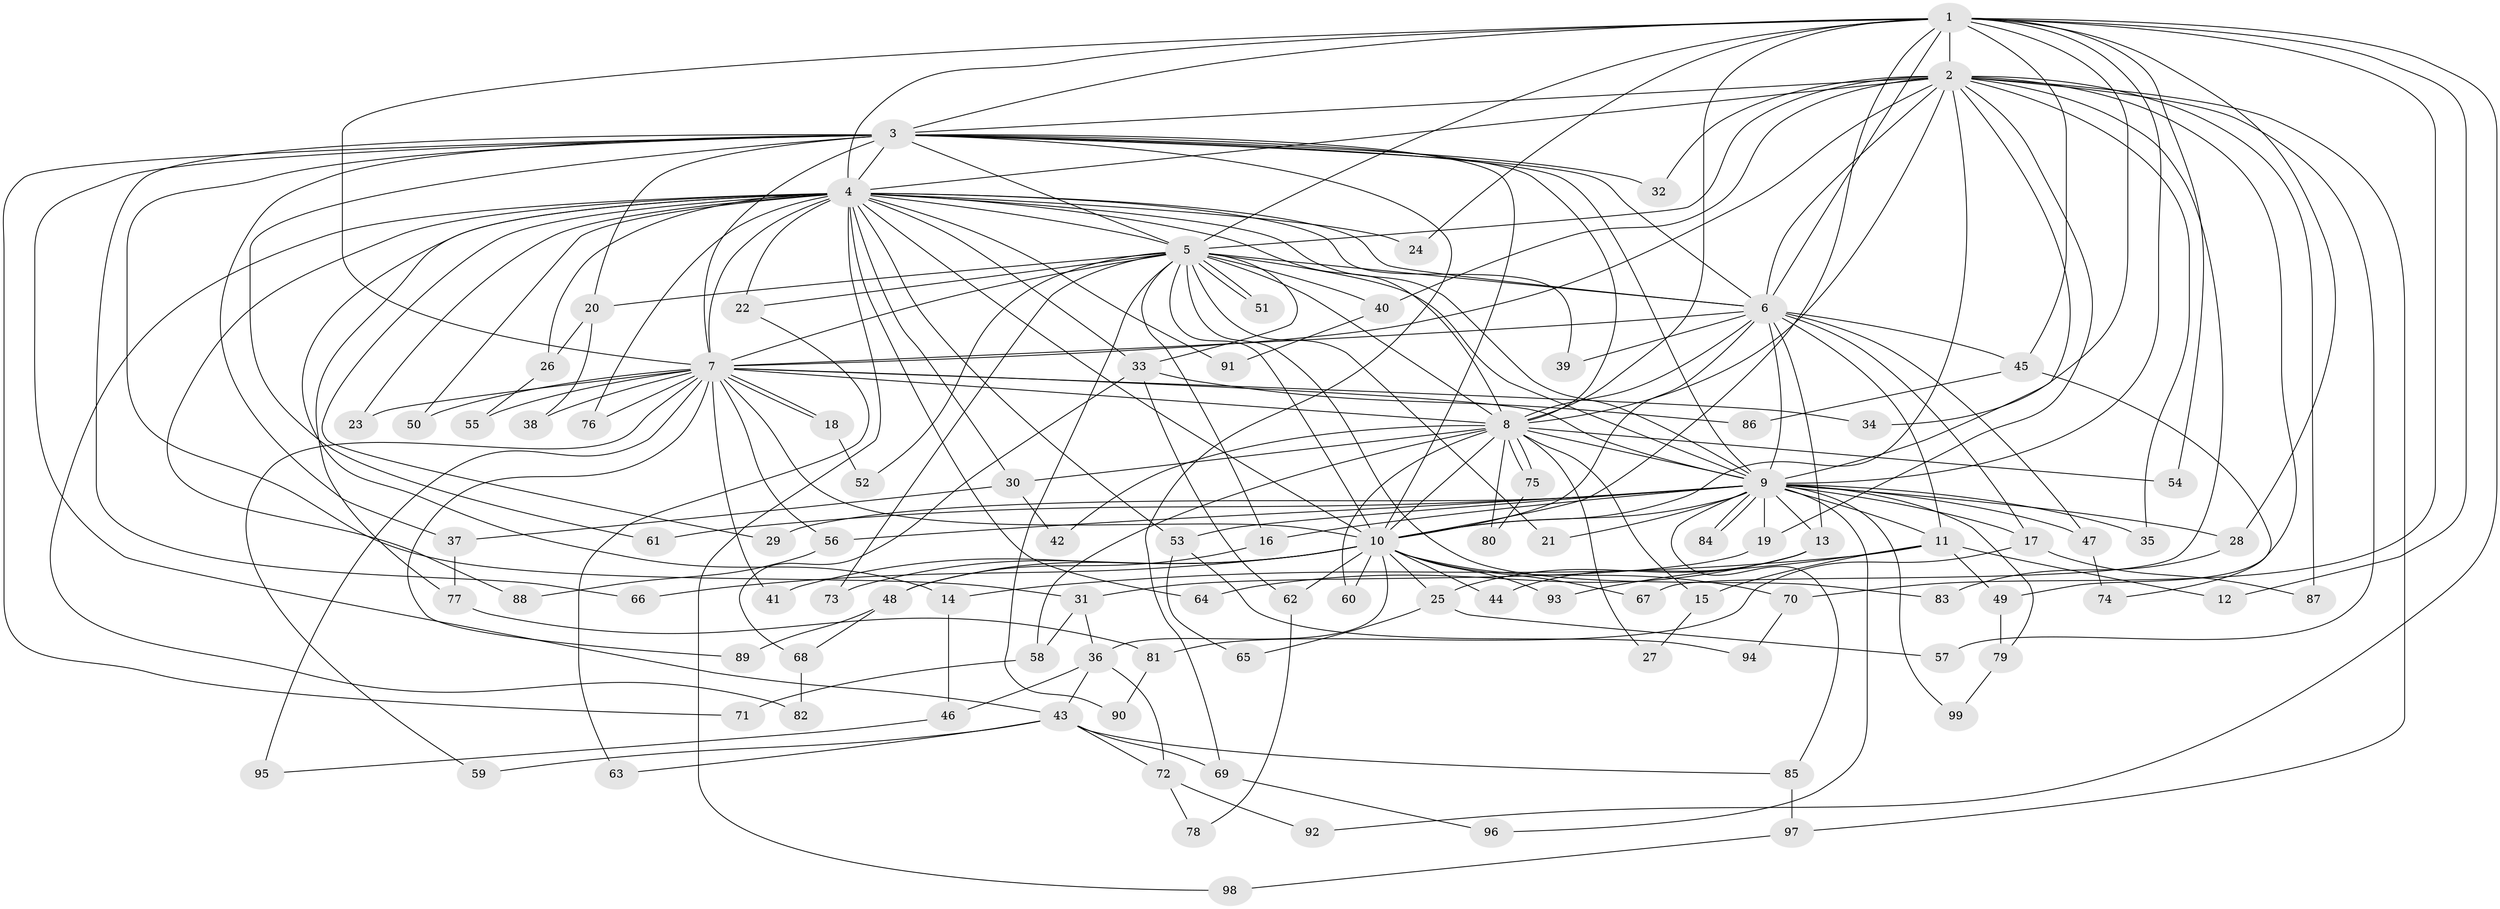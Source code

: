 // coarse degree distribution, {15: 0.02666666666666667, 17: 0.013333333333333334, 34: 0.013333333333333334, 19: 0.013333333333333334, 12: 0.013333333333333334, 16: 0.013333333333333334, 28: 0.013333333333333334, 22: 0.013333333333333334, 5: 0.08, 4: 0.09333333333333334, 3: 0.2, 2: 0.44, 1: 0.05333333333333334, 7: 0.013333333333333334}
// Generated by graph-tools (version 1.1) at 2025/51/02/27/25 19:51:42]
// undirected, 99 vertices, 223 edges
graph export_dot {
graph [start="1"]
  node [color=gray90,style=filled];
  1;
  2;
  3;
  4;
  5;
  6;
  7;
  8;
  9;
  10;
  11;
  12;
  13;
  14;
  15;
  16;
  17;
  18;
  19;
  20;
  21;
  22;
  23;
  24;
  25;
  26;
  27;
  28;
  29;
  30;
  31;
  32;
  33;
  34;
  35;
  36;
  37;
  38;
  39;
  40;
  41;
  42;
  43;
  44;
  45;
  46;
  47;
  48;
  49;
  50;
  51;
  52;
  53;
  54;
  55;
  56;
  57;
  58;
  59;
  60;
  61;
  62;
  63;
  64;
  65;
  66;
  67;
  68;
  69;
  70;
  71;
  72;
  73;
  74;
  75;
  76;
  77;
  78;
  79;
  80;
  81;
  82;
  83;
  84;
  85;
  86;
  87;
  88;
  89;
  90;
  91;
  92;
  93;
  94;
  95;
  96;
  97;
  98;
  99;
  1 -- 2;
  1 -- 3;
  1 -- 4;
  1 -- 5;
  1 -- 6;
  1 -- 7;
  1 -- 8;
  1 -- 9;
  1 -- 10;
  1 -- 12;
  1 -- 24;
  1 -- 28;
  1 -- 34;
  1 -- 45;
  1 -- 54;
  1 -- 70;
  1 -- 92;
  2 -- 3;
  2 -- 4;
  2 -- 5;
  2 -- 6;
  2 -- 7;
  2 -- 8;
  2 -- 9;
  2 -- 10;
  2 -- 19;
  2 -- 32;
  2 -- 35;
  2 -- 40;
  2 -- 49;
  2 -- 57;
  2 -- 67;
  2 -- 87;
  2 -- 97;
  3 -- 4;
  3 -- 5;
  3 -- 6;
  3 -- 7;
  3 -- 8;
  3 -- 9;
  3 -- 10;
  3 -- 20;
  3 -- 31;
  3 -- 32;
  3 -- 37;
  3 -- 43;
  3 -- 61;
  3 -- 66;
  3 -- 69;
  3 -- 71;
  4 -- 5;
  4 -- 6;
  4 -- 7;
  4 -- 8;
  4 -- 9;
  4 -- 10;
  4 -- 14;
  4 -- 22;
  4 -- 23;
  4 -- 24;
  4 -- 26;
  4 -- 29;
  4 -- 30;
  4 -- 33;
  4 -- 39;
  4 -- 50;
  4 -- 53;
  4 -- 64;
  4 -- 76;
  4 -- 77;
  4 -- 82;
  4 -- 88;
  4 -- 91;
  4 -- 98;
  5 -- 6;
  5 -- 7;
  5 -- 8;
  5 -- 9;
  5 -- 10;
  5 -- 16;
  5 -- 20;
  5 -- 21;
  5 -- 22;
  5 -- 33;
  5 -- 40;
  5 -- 51;
  5 -- 51;
  5 -- 52;
  5 -- 73;
  5 -- 83;
  5 -- 90;
  6 -- 7;
  6 -- 8;
  6 -- 9;
  6 -- 10;
  6 -- 11;
  6 -- 13;
  6 -- 17;
  6 -- 39;
  6 -- 45;
  6 -- 47;
  7 -- 8;
  7 -- 9;
  7 -- 10;
  7 -- 18;
  7 -- 18;
  7 -- 23;
  7 -- 34;
  7 -- 38;
  7 -- 41;
  7 -- 50;
  7 -- 55;
  7 -- 56;
  7 -- 59;
  7 -- 76;
  7 -- 89;
  7 -- 95;
  8 -- 9;
  8 -- 10;
  8 -- 15;
  8 -- 27;
  8 -- 30;
  8 -- 42;
  8 -- 54;
  8 -- 58;
  8 -- 60;
  8 -- 75;
  8 -- 75;
  8 -- 80;
  9 -- 10;
  9 -- 11;
  9 -- 13;
  9 -- 16;
  9 -- 17;
  9 -- 19;
  9 -- 21;
  9 -- 28;
  9 -- 29;
  9 -- 35;
  9 -- 47;
  9 -- 53;
  9 -- 56;
  9 -- 61;
  9 -- 79;
  9 -- 84;
  9 -- 84;
  9 -- 85;
  9 -- 96;
  9 -- 99;
  10 -- 25;
  10 -- 36;
  10 -- 41;
  10 -- 44;
  10 -- 48;
  10 -- 60;
  10 -- 62;
  10 -- 66;
  10 -- 67;
  10 -- 70;
  10 -- 73;
  10 -- 93;
  11 -- 12;
  11 -- 14;
  11 -- 15;
  11 -- 49;
  11 -- 93;
  13 -- 25;
  13 -- 44;
  13 -- 64;
  14 -- 46;
  15 -- 27;
  16 -- 48;
  17 -- 81;
  17 -- 87;
  18 -- 52;
  19 -- 31;
  20 -- 26;
  20 -- 38;
  22 -- 63;
  25 -- 57;
  25 -- 65;
  26 -- 55;
  28 -- 83;
  30 -- 37;
  30 -- 42;
  31 -- 36;
  31 -- 58;
  33 -- 62;
  33 -- 68;
  33 -- 86;
  36 -- 43;
  36 -- 46;
  36 -- 72;
  37 -- 77;
  40 -- 91;
  43 -- 59;
  43 -- 63;
  43 -- 69;
  43 -- 72;
  43 -- 85;
  45 -- 74;
  45 -- 86;
  46 -- 95;
  47 -- 74;
  48 -- 68;
  48 -- 89;
  49 -- 79;
  53 -- 65;
  53 -- 94;
  56 -- 88;
  58 -- 71;
  62 -- 78;
  68 -- 82;
  69 -- 96;
  70 -- 94;
  72 -- 78;
  72 -- 92;
  75 -- 80;
  77 -- 81;
  79 -- 99;
  81 -- 90;
  85 -- 97;
  97 -- 98;
}
